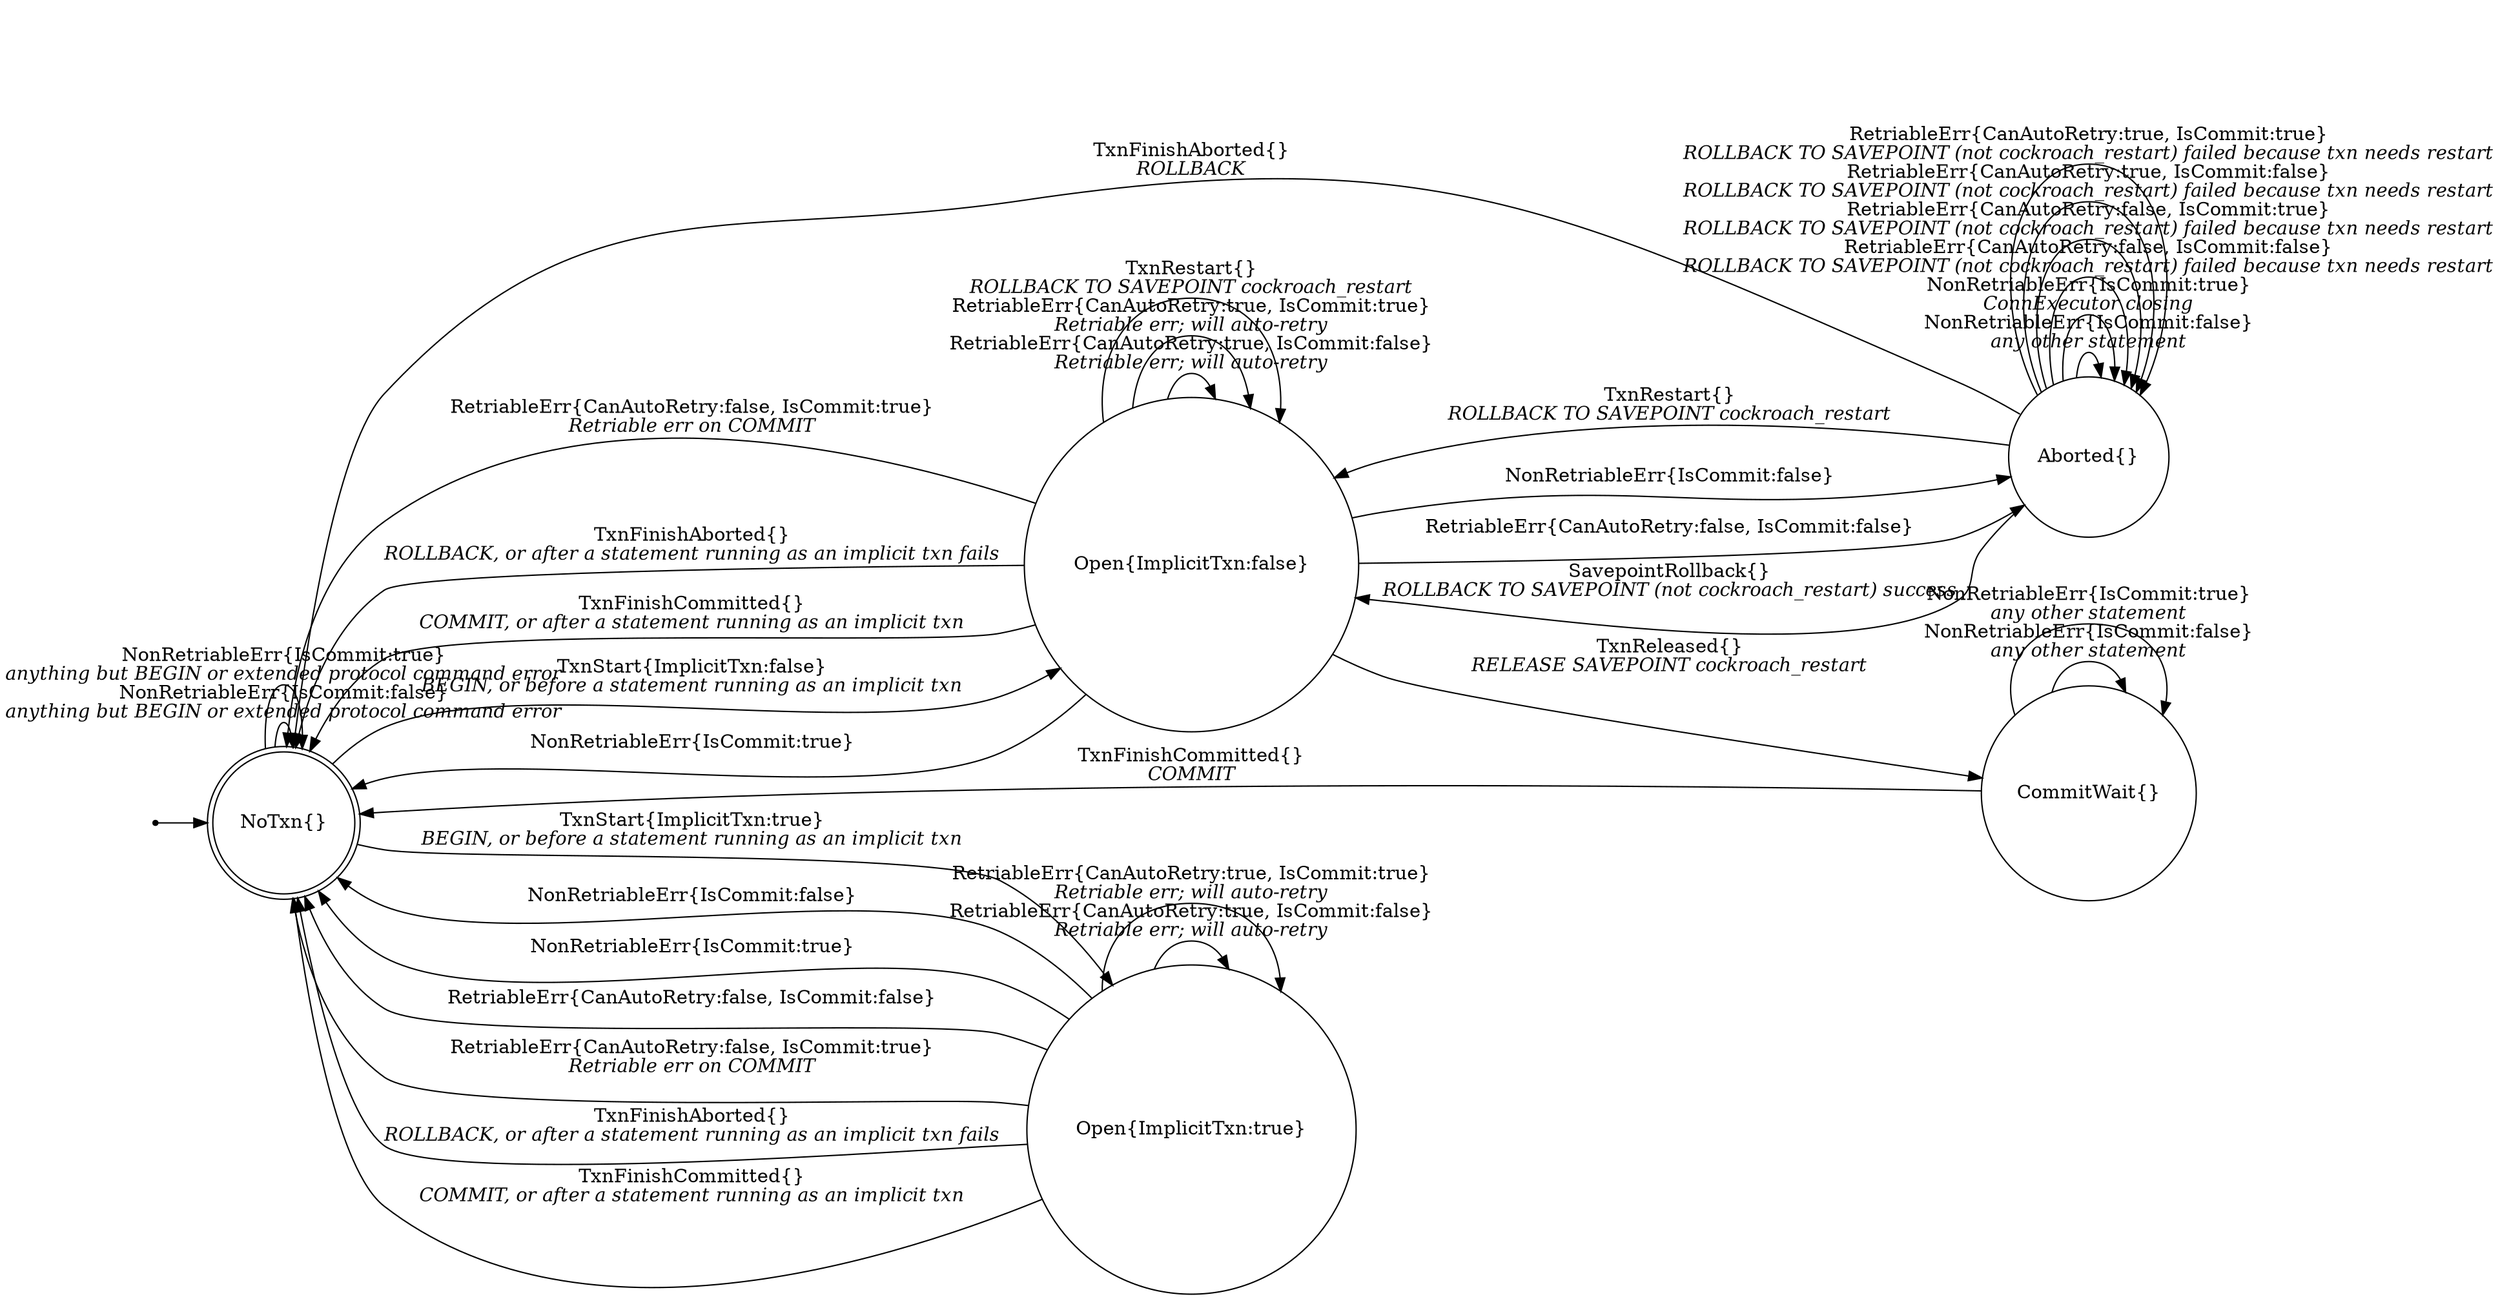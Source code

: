 // Code generated by "bazel build txnstatetransitions_report"; DO NOT EDIT.
// To generate a .png file, run:
// brew install cairo pango
// brew install graphviz --with-pango
// dot -Tpng bazel-out/darwin-fastbuild/bin/pkg/sql/txnstatetransitions_diagram.gv -o bazel-out/darwin-fastbuild/bin/pkg/sql/txnstatetransitions_diagram.png".

// The Pango/Cairo renderer is needed for rendering our HTML labels.
digraph finite_state_machine {
	rankdir=LR;

	node [shape = doublecircle]; "NoTxn{}";
	node [shape = point ]; qi
	qi -> "NoTxn{}";

	node [shape = circle];
	"Aborted{}" -> "Aborted{}" [label = <NonRetriableErr{IsCommit:false}<BR/><I>any other statement</I>>]
	"Aborted{}" -> "Aborted{}" [label = <NonRetriableErr{IsCommit:true}<BR/><I>ConnExecutor closing</I>>]
	"Aborted{}" -> "Aborted{}" [label = <RetriableErr{CanAutoRetry:false, IsCommit:false}<BR/><I>ROLLBACK TO SAVEPOINT (not cockroach_restart) failed because txn needs restart</I>>]
	"Aborted{}" -> "Aborted{}" [label = <RetriableErr{CanAutoRetry:false, IsCommit:true}<BR/><I>ROLLBACK TO SAVEPOINT (not cockroach_restart) failed because txn needs restart</I>>]
	"Aborted{}" -> "Aborted{}" [label = <RetriableErr{CanAutoRetry:true, IsCommit:false}<BR/><I>ROLLBACK TO SAVEPOINT (not cockroach_restart) failed because txn needs restart</I>>]
	"Aborted{}" -> "Aborted{}" [label = <RetriableErr{CanAutoRetry:true, IsCommit:true}<BR/><I>ROLLBACK TO SAVEPOINT (not cockroach_restart) failed because txn needs restart</I>>]
	"Aborted{}" -> "Open{ImplicitTxn:false}" [label = <SavepointRollback{}<BR/><I>ROLLBACK TO SAVEPOINT (not cockroach_restart) success</I>>]
	"Aborted{}" -> "NoTxn{}" [label = <TxnFinishAborted{}<BR/><I>ROLLBACK</I>>]
	"Aborted{}" -> "Open{ImplicitTxn:false}" [label = <TxnRestart{}<BR/><I>ROLLBACK TO SAVEPOINT cockroach_restart</I>>]
	"CommitWait{}" -> "CommitWait{}" [label = <NonRetriableErr{IsCommit:false}<BR/><I>any other statement</I>>]
	"CommitWait{}" -> "CommitWait{}" [label = <NonRetriableErr{IsCommit:true}<BR/><I>any other statement</I>>]
	"CommitWait{}" -> "NoTxn{}" [label = <TxnFinishCommitted{}<BR/><I>COMMIT</I>>]
	"NoTxn{}" -> "NoTxn{}" [label = <NonRetriableErr{IsCommit:false}<BR/><I>anything but BEGIN or extended protocol command error</I>>]
	"NoTxn{}" -> "NoTxn{}" [label = <NonRetriableErr{IsCommit:true}<BR/><I>anything but BEGIN or extended protocol command error</I>>]
	"NoTxn{}" -> "Open{ImplicitTxn:false}" [label = <TxnStart{ImplicitTxn:false}<BR/><I>BEGIN, or before a statement running as an implicit txn</I>>]
	"NoTxn{}" -> "Open{ImplicitTxn:true}" [label = <TxnStart{ImplicitTxn:true}<BR/><I>BEGIN, or before a statement running as an implicit txn</I>>]
	"Open{ImplicitTxn:false}" -> "Aborted{}" [label = "NonRetriableErr{IsCommit:false}"]
	"Open{ImplicitTxn:false}" -> "NoTxn{}" [label = "NonRetriableErr{IsCommit:true}"]
	"Open{ImplicitTxn:false}" -> "Aborted{}" [label = "RetriableErr{CanAutoRetry:false, IsCommit:false}"]
	"Open{ImplicitTxn:false}" -> "NoTxn{}" [label = <RetriableErr{CanAutoRetry:false, IsCommit:true}<BR/><I>Retriable err on COMMIT</I>>]
	"Open{ImplicitTxn:false}" -> "Open{ImplicitTxn:false}" [label = <RetriableErr{CanAutoRetry:true, IsCommit:false}<BR/><I>Retriable err; will auto-retry</I>>]
	"Open{ImplicitTxn:false}" -> "Open{ImplicitTxn:false}" [label = <RetriableErr{CanAutoRetry:true, IsCommit:true}<BR/><I>Retriable err; will auto-retry</I>>]
	"Open{ImplicitTxn:false}" -> "NoTxn{}" [label = <TxnFinishAborted{}<BR/><I>ROLLBACK, or after a statement running as an implicit txn fails</I>>]
	"Open{ImplicitTxn:false}" -> "NoTxn{}" [label = <TxnFinishCommitted{}<BR/><I>COMMIT, or after a statement running as an implicit txn</I>>]
	"Open{ImplicitTxn:false}" -> "CommitWait{}" [label = <TxnReleased{}<BR/><I>RELEASE SAVEPOINT cockroach_restart</I>>]
	"Open{ImplicitTxn:false}" -> "Open{ImplicitTxn:false}" [label = <TxnRestart{}<BR/><I>ROLLBACK TO SAVEPOINT cockroach_restart</I>>]
	"Open{ImplicitTxn:true}" -> "NoTxn{}" [label = "NonRetriableErr{IsCommit:false}"]
	"Open{ImplicitTxn:true}" -> "NoTxn{}" [label = "NonRetriableErr{IsCommit:true}"]
	"Open{ImplicitTxn:true}" -> "NoTxn{}" [label = "RetriableErr{CanAutoRetry:false, IsCommit:false}"]
	"Open{ImplicitTxn:true}" -> "NoTxn{}" [label = <RetriableErr{CanAutoRetry:false, IsCommit:true}<BR/><I>Retriable err on COMMIT</I>>]
	"Open{ImplicitTxn:true}" -> "Open{ImplicitTxn:true}" [label = <RetriableErr{CanAutoRetry:true, IsCommit:false}<BR/><I>Retriable err; will auto-retry</I>>]
	"Open{ImplicitTxn:true}" -> "Open{ImplicitTxn:true}" [label = <RetriableErr{CanAutoRetry:true, IsCommit:true}<BR/><I>Retriable err; will auto-retry</I>>]
	"Open{ImplicitTxn:true}" -> "NoTxn{}" [label = <TxnFinishAborted{}<BR/><I>ROLLBACK, or after a statement running as an implicit txn fails</I>>]
	"Open{ImplicitTxn:true}" -> "NoTxn{}" [label = <TxnFinishCommitted{}<BR/><I>COMMIT, or after a statement running as an implicit txn</I>>]
}
